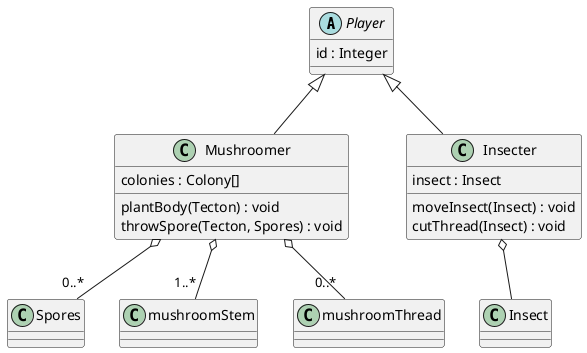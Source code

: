 @startuml player
abstract class Player{
    id : Integer
}

Player <|-- Mushroomer
Mushroomer o-- "0..*" Spores
Mushroomer o-- "1..*" mushroomStem
Mushroomer o-- "0..*" mushroomThread
class Mushroomer{
    colonies : Colony[]
    plantBody(Tecton) : void
    throwSpore(Tecton, Spores) : void
}

Player <|-- Insecter
Insecter o-- Insect
class Insecter{
    insect : Insect
    moveInsect(Insect) : void
    cutThread(Insect) : void
}
@enduml